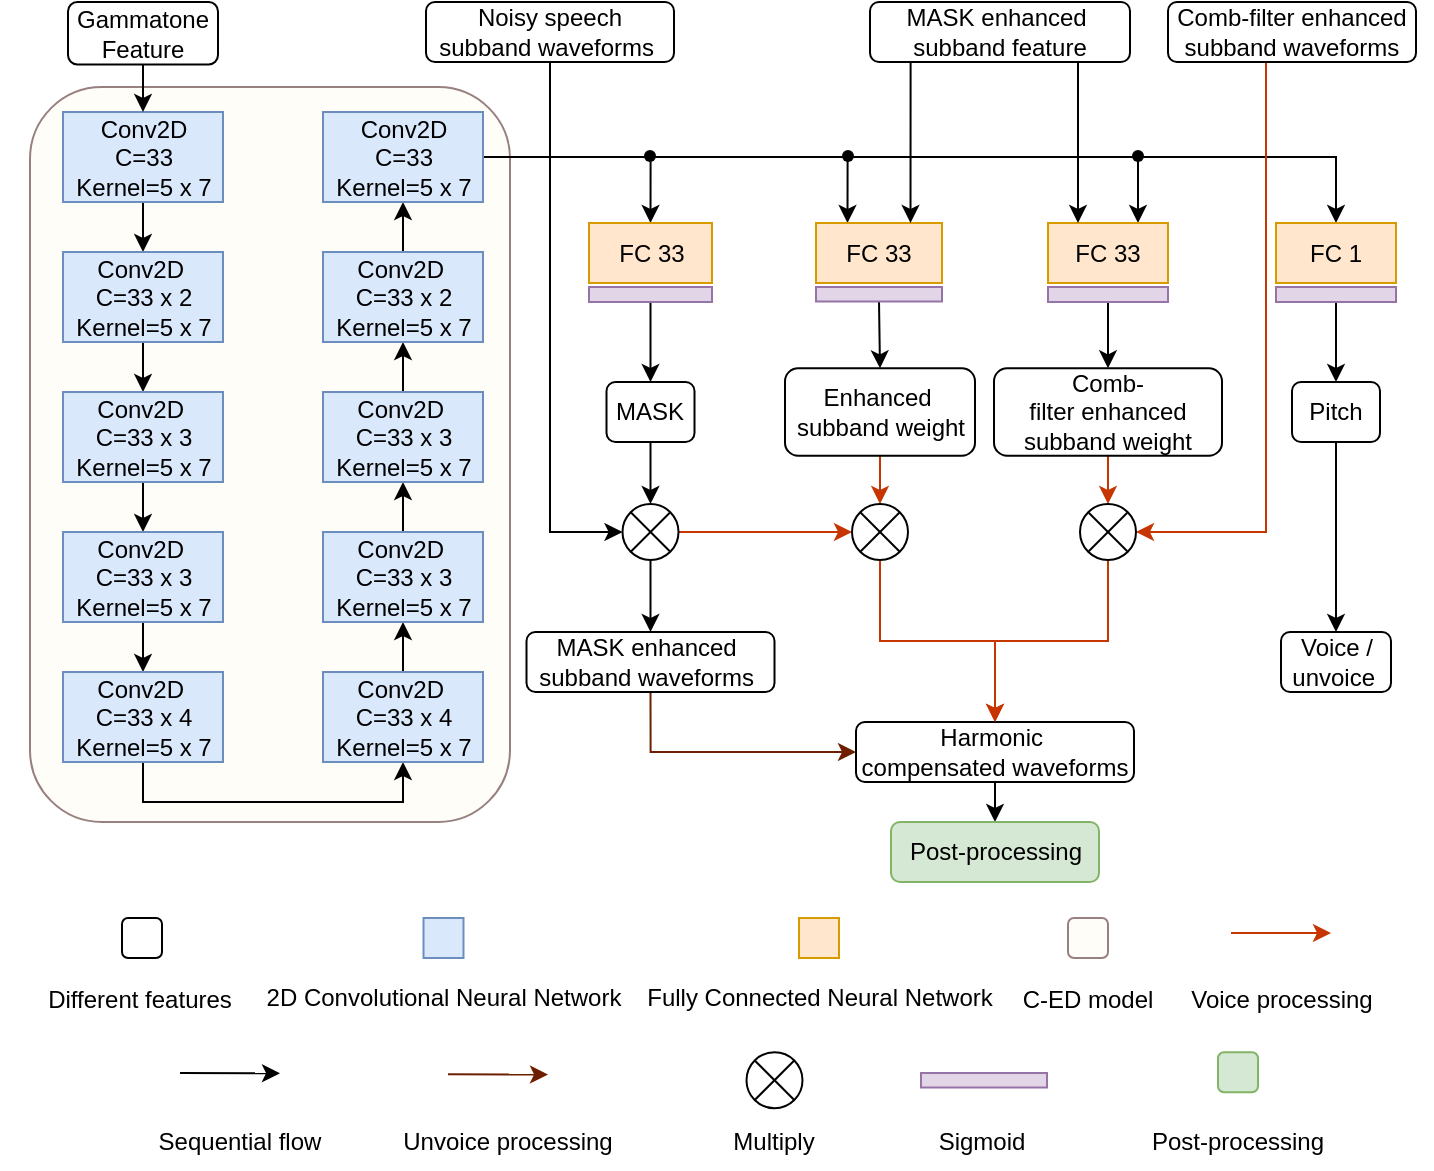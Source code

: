 <mxfile version="21.7.4" type="github">
  <diagram name="第 1 页" id="uRwzhOS3v3pzjC3fNTbA">
    <mxGraphModel dx="-668" dy="505" grid="1" gridSize="10" guides="1" tooltips="1" connect="1" arrows="1" fold="1" page="1" pageScale="1" pageWidth="827" pageHeight="1169" math="0" shadow="0">
      <root>
        <mxCell id="0" />
        <mxCell id="1" parent="0" />
        <mxCell id="So5f6YOxrk0JaW00hDpZ-1" value="" style="rounded=1;whiteSpace=wrap;html=1;fillColor=#FFFDF7;strokeColor=#998080;" parent="1" vertex="1">
          <mxGeometry x="1733" y="52.5" width="240" height="367.5" as="geometry" />
        </mxCell>
        <mxCell id="So5f6YOxrk0JaW00hDpZ-2" value="Voice / unvoice&amp;nbsp;" style="rounded=1;whiteSpace=wrap;html=1;strokeColor=default;gradientColor=none;" parent="1" vertex="1">
          <mxGeometry x="2358.5" y="325" width="55" height="30" as="geometry" />
        </mxCell>
        <mxCell id="So5f6YOxrk0JaW00hDpZ-3" style="edgeStyle=orthogonalEdgeStyle;rounded=0;orthogonalLoop=1;jettySize=auto;html=1;exitX=1;exitY=0.5;exitDx=0;exitDy=0;entryX=0;entryY=0.5;entryDx=0;entryDy=0;entryPerimeter=0;exitPerimeter=0;fillColor=#fa6800;strokeColor=#C73500;" parent="1" source="So5f6YOxrk0JaW00hDpZ-52" target="So5f6YOxrk0JaW00hDpZ-54" edge="1">
          <mxGeometry relative="1" as="geometry" />
        </mxCell>
        <mxCell id="So5f6YOxrk0JaW00hDpZ-4" style="edgeStyle=orthogonalEdgeStyle;rounded=0;orthogonalLoop=1;jettySize=auto;html=1;exitX=0.5;exitY=1;exitDx=0;exitDy=0;entryX=0;entryY=0.5;entryDx=0;entryDy=0;fillColor=#a0522d;strokeColor=#6D1F00;" parent="1" source="So5f6YOxrk0JaW00hDpZ-5" target="So5f6YOxrk0JaW00hDpZ-41" edge="1">
          <mxGeometry relative="1" as="geometry" />
        </mxCell>
        <mxCell id="So5f6YOxrk0JaW00hDpZ-5" value="MASK&amp;nbsp;enhanced&amp;nbsp;&lt;br&gt;subband&amp;nbsp;waveforms&amp;nbsp;" style="rounded=1;whiteSpace=wrap;html=1;strokeColor=default;" parent="1" vertex="1">
          <mxGeometry x="1981.25" y="325" width="124" height="30" as="geometry" />
        </mxCell>
        <mxCell id="So5f6YOxrk0JaW00hDpZ-6" style="edgeStyle=orthogonalEdgeStyle;rounded=0;orthogonalLoop=1;jettySize=auto;html=1;exitX=0.5;exitY=1;exitDx=0;exitDy=0;entryX=0.5;entryY=0;entryDx=0;entryDy=0;fillColor=#dae8fc;strokeColor=#000000;" parent="1" source="So5f6YOxrk0JaW00hDpZ-7" target="So5f6YOxrk0JaW00hDpZ-9" edge="1">
          <mxGeometry relative="1" as="geometry" />
        </mxCell>
        <mxCell id="So5f6YOxrk0JaW00hDpZ-7" value="Conv2D &lt;br&gt;C=33 Kernel=5 x 7" style="rounded=0;whiteSpace=wrap;html=1;fillColor=#dae8fc;strokeColor=#6c8ebf;" parent="1" vertex="1">
          <mxGeometry x="1749.5" y="65" width="80" height="45" as="geometry" />
        </mxCell>
        <mxCell id="So5f6YOxrk0JaW00hDpZ-8" style="edgeStyle=orthogonalEdgeStyle;rounded=0;orthogonalLoop=1;jettySize=auto;html=1;exitX=0.5;exitY=1;exitDx=0;exitDy=0;entryX=0.5;entryY=0;entryDx=0;entryDy=0;fillColor=#dae8fc;strokeColor=#000000;" parent="1" source="So5f6YOxrk0JaW00hDpZ-9" target="So5f6YOxrk0JaW00hDpZ-11" edge="1">
          <mxGeometry relative="1" as="geometry" />
        </mxCell>
        <mxCell id="So5f6YOxrk0JaW00hDpZ-9" value="Conv2D&amp;nbsp;&lt;br&gt;C=33 x 2 Kernel=5 x 7" style="rounded=0;whiteSpace=wrap;html=1;fillColor=#dae8fc;strokeColor=#6c8ebf;" parent="1" vertex="1">
          <mxGeometry x="1749.5" y="135" width="80" height="45" as="geometry" />
        </mxCell>
        <mxCell id="So5f6YOxrk0JaW00hDpZ-10" style="edgeStyle=orthogonalEdgeStyle;rounded=0;orthogonalLoop=1;jettySize=auto;html=1;exitX=0.5;exitY=1;exitDx=0;exitDy=0;entryX=0.5;entryY=0;entryDx=0;entryDy=0;fillColor=#dae8fc;strokeColor=#000000;" parent="1" source="So5f6YOxrk0JaW00hDpZ-11" target="So5f6YOxrk0JaW00hDpZ-13" edge="1">
          <mxGeometry relative="1" as="geometry" />
        </mxCell>
        <mxCell id="So5f6YOxrk0JaW00hDpZ-11" value="Conv2D&amp;nbsp;&lt;br&gt;C=33 x 3 Kernel=5 x 7" style="rounded=0;whiteSpace=wrap;html=1;fillColor=#dae8fc;strokeColor=#6c8ebf;" parent="1" vertex="1">
          <mxGeometry x="1749.5" y="205" width="80" height="45" as="geometry" />
        </mxCell>
        <mxCell id="So5f6YOxrk0JaW00hDpZ-12" style="edgeStyle=orthogonalEdgeStyle;rounded=0;orthogonalLoop=1;jettySize=auto;html=1;exitX=0.5;exitY=1;exitDx=0;exitDy=0;entryX=0.5;entryY=0;entryDx=0;entryDy=0;fillColor=#dae8fc;strokeColor=#000000;" parent="1" source="So5f6YOxrk0JaW00hDpZ-13" target="So5f6YOxrk0JaW00hDpZ-15" edge="1">
          <mxGeometry relative="1" as="geometry" />
        </mxCell>
        <mxCell id="So5f6YOxrk0JaW00hDpZ-13" value="Conv2D&amp;nbsp;&lt;br&gt;C=33 x 3 Kernel=5 x 7" style="rounded=0;whiteSpace=wrap;html=1;fillColor=#dae8fc;strokeColor=#6c8ebf;" parent="1" vertex="1">
          <mxGeometry x="1749.5" y="275" width="80" height="45" as="geometry" />
        </mxCell>
        <mxCell id="So5f6YOxrk0JaW00hDpZ-14" style="edgeStyle=orthogonalEdgeStyle;rounded=0;orthogonalLoop=1;jettySize=auto;html=1;exitX=0.5;exitY=1;exitDx=0;exitDy=0;entryX=0.5;entryY=1;entryDx=0;entryDy=0;" parent="1" source="So5f6YOxrk0JaW00hDpZ-15" target="So5f6YOxrk0JaW00hDpZ-17" edge="1">
          <mxGeometry relative="1" as="geometry" />
        </mxCell>
        <mxCell id="So5f6YOxrk0JaW00hDpZ-15" value="Conv2D&amp;nbsp;&lt;br&gt;C=33 x 4 Kernel=5 x 7" style="rounded=0;whiteSpace=wrap;html=1;fillColor=#dae8fc;strokeColor=#6c8ebf;" parent="1" vertex="1">
          <mxGeometry x="1749.5" y="345" width="80" height="45" as="geometry" />
        </mxCell>
        <mxCell id="So5f6YOxrk0JaW00hDpZ-16" style="edgeStyle=orthogonalEdgeStyle;rounded=0;orthogonalLoop=1;jettySize=auto;html=1;exitX=0.5;exitY=0;exitDx=0;exitDy=0;entryX=0.5;entryY=1;entryDx=0;entryDy=0;fillColor=#dae8fc;strokeColor=#000000;" parent="1" source="So5f6YOxrk0JaW00hDpZ-17" target="So5f6YOxrk0JaW00hDpZ-19" edge="1">
          <mxGeometry relative="1" as="geometry" />
        </mxCell>
        <mxCell id="So5f6YOxrk0JaW00hDpZ-17" value="Conv2D&amp;nbsp;&lt;br&gt;C=33 x 4 Kernel=5 x 7" style="rounded=0;whiteSpace=wrap;html=1;fillColor=#dae8fc;strokeColor=#6c8ebf;" parent="1" vertex="1">
          <mxGeometry x="1879.5" y="345" width="80" height="45" as="geometry" />
        </mxCell>
        <mxCell id="So5f6YOxrk0JaW00hDpZ-18" style="edgeStyle=orthogonalEdgeStyle;rounded=0;orthogonalLoop=1;jettySize=auto;html=1;exitX=0.5;exitY=0;exitDx=0;exitDy=0;entryX=0.5;entryY=1;entryDx=0;entryDy=0;fillColor=#dae8fc;strokeColor=#000000;" parent="1" source="So5f6YOxrk0JaW00hDpZ-19" target="So5f6YOxrk0JaW00hDpZ-21" edge="1">
          <mxGeometry relative="1" as="geometry" />
        </mxCell>
        <mxCell id="So5f6YOxrk0JaW00hDpZ-19" value="Conv2D&amp;nbsp;&lt;br&gt;C=33 x 3 Kernel=5 x 7" style="rounded=0;whiteSpace=wrap;html=1;fillColor=#dae8fc;strokeColor=#6c8ebf;" parent="1" vertex="1">
          <mxGeometry x="1879.5" y="275" width="80" height="45" as="geometry" />
        </mxCell>
        <mxCell id="So5f6YOxrk0JaW00hDpZ-20" style="edgeStyle=orthogonalEdgeStyle;rounded=0;orthogonalLoop=1;jettySize=auto;html=1;exitX=0.5;exitY=0;exitDx=0;exitDy=0;entryX=0.5;entryY=1;entryDx=0;entryDy=0;fillColor=#dae8fc;strokeColor=#000000;" parent="1" source="So5f6YOxrk0JaW00hDpZ-21" target="So5f6YOxrk0JaW00hDpZ-23" edge="1">
          <mxGeometry relative="1" as="geometry" />
        </mxCell>
        <mxCell id="So5f6YOxrk0JaW00hDpZ-21" value="Conv2D&amp;nbsp;&lt;br&gt;C=33 x 3 Kernel=5 x 7" style="rounded=0;whiteSpace=wrap;html=1;fillColor=#dae8fc;strokeColor=#6c8ebf;" parent="1" vertex="1">
          <mxGeometry x="1879.5" y="205" width="80" height="45" as="geometry" />
        </mxCell>
        <mxCell id="So5f6YOxrk0JaW00hDpZ-22" style="edgeStyle=orthogonalEdgeStyle;rounded=0;orthogonalLoop=1;jettySize=auto;html=1;exitX=0.5;exitY=0;exitDx=0;exitDy=0;entryX=0.5;entryY=1;entryDx=0;entryDy=0;fillColor=#dae8fc;strokeColor=#000000;" parent="1" source="So5f6YOxrk0JaW00hDpZ-23" target="So5f6YOxrk0JaW00hDpZ-28" edge="1">
          <mxGeometry relative="1" as="geometry" />
        </mxCell>
        <mxCell id="So5f6YOxrk0JaW00hDpZ-23" value="Conv2D&amp;nbsp;&lt;br&gt;C=33 x 2 Kernel=5 x 7" style="rounded=0;whiteSpace=wrap;html=1;fillColor=#dae8fc;strokeColor=#6c8ebf;" parent="1" vertex="1">
          <mxGeometry x="1879.5" y="135" width="80" height="45" as="geometry" />
        </mxCell>
        <mxCell id="So5f6YOxrk0JaW00hDpZ-24" style="edgeStyle=orthogonalEdgeStyle;rounded=0;orthogonalLoop=1;jettySize=auto;html=1;exitX=1;exitY=0.5;exitDx=0;exitDy=0;entryX=0.5;entryY=0;entryDx=0;entryDy=0;" parent="1" source="So5f6YOxrk0JaW00hDpZ-28" target="So5f6YOxrk0JaW00hDpZ-31" edge="1">
          <mxGeometry relative="1" as="geometry" />
        </mxCell>
        <mxCell id="So5f6YOxrk0JaW00hDpZ-25" style="edgeStyle=orthogonalEdgeStyle;rounded=0;orthogonalLoop=1;jettySize=auto;html=1;exitX=1;exitY=0.5;exitDx=0;exitDy=0;entryX=0.25;entryY=0;entryDx=0;entryDy=0;" parent="1" source="So5f6YOxrk0JaW00hDpZ-28" target="So5f6YOxrk0JaW00hDpZ-43" edge="1">
          <mxGeometry relative="1" as="geometry">
            <Array as="points">
              <mxPoint x="2142" y="88" />
            </Array>
          </mxGeometry>
        </mxCell>
        <mxCell id="So5f6YOxrk0JaW00hDpZ-26" style="edgeStyle=orthogonalEdgeStyle;rounded=0;orthogonalLoop=1;jettySize=auto;html=1;exitX=1;exitY=0.5;exitDx=0;exitDy=0;entryX=0.75;entryY=0;entryDx=0;entryDy=0;" parent="1" source="So5f6YOxrk0JaW00hDpZ-28" target="So5f6YOxrk0JaW00hDpZ-42" edge="1">
          <mxGeometry relative="1" as="geometry" />
        </mxCell>
        <mxCell id="So5f6YOxrk0JaW00hDpZ-27" style="edgeStyle=orthogonalEdgeStyle;rounded=0;orthogonalLoop=1;jettySize=auto;html=1;exitX=1;exitY=0.5;exitDx=0;exitDy=0;entryX=0.5;entryY=0;entryDx=0;entryDy=0;" parent="1" source="So5f6YOxrk0JaW00hDpZ-28" target="So5f6YOxrk0JaW00hDpZ-38" edge="1">
          <mxGeometry relative="1" as="geometry" />
        </mxCell>
        <mxCell id="So5f6YOxrk0JaW00hDpZ-28" value="Conv2D &lt;br&gt;C=33 Kernel=5 x 7" style="rounded=0;whiteSpace=wrap;html=1;fillColor=#dae8fc;strokeColor=#6c8ebf;" parent="1" vertex="1">
          <mxGeometry x="1879.5" y="65" width="80" height="45" as="geometry" />
        </mxCell>
        <mxCell id="So5f6YOxrk0JaW00hDpZ-29" style="edgeStyle=orthogonalEdgeStyle;rounded=0;orthogonalLoop=1;jettySize=auto;html=1;exitX=0.5;exitY=1;exitDx=0;exitDy=0;entryX=0.5;entryY=0;entryDx=0;entryDy=0;" parent="1" source="So5f6YOxrk0JaW00hDpZ-30" target="So5f6YOxrk0JaW00hDpZ-7" edge="1">
          <mxGeometry relative="1" as="geometry" />
        </mxCell>
        <mxCell id="So5f6YOxrk0JaW00hDpZ-30" value="Gammatone Feature" style="rounded=1;whiteSpace=wrap;html=1;" parent="1" vertex="1">
          <mxGeometry x="1752" y="10.0" width="75" height="31.25" as="geometry" />
        </mxCell>
        <mxCell id="So5f6YOxrk0JaW00hDpZ-31" value="FC 33" style="rounded=0;whiteSpace=wrap;html=1;fillColor=#ffe6cc;strokeColor=#d79b00;" parent="1" vertex="1">
          <mxGeometry x="2012.5" y="120.5" width="61.5" height="30" as="geometry" />
        </mxCell>
        <mxCell id="So5f6YOxrk0JaW00hDpZ-32" style="edgeStyle=orthogonalEdgeStyle;rounded=0;orthogonalLoop=1;jettySize=auto;html=1;exitX=0.5;exitY=1;exitDx=0;exitDy=0;entryX=0.5;entryY=0;entryDx=0;entryDy=0;entryPerimeter=0;" parent="1" source="So5f6YOxrk0JaW00hDpZ-33" target="So5f6YOxrk0JaW00hDpZ-52" edge="1">
          <mxGeometry relative="1" as="geometry" />
        </mxCell>
        <mxCell id="So5f6YOxrk0JaW00hDpZ-33" value="MASK" style="rounded=1;whiteSpace=wrap;html=1;" parent="1" vertex="1">
          <mxGeometry x="2021.25" y="200" width="44" height="30" as="geometry" />
        </mxCell>
        <mxCell id="So5f6YOxrk0JaW00hDpZ-34" style="edgeStyle=orthogonalEdgeStyle;rounded=0;orthogonalLoop=1;jettySize=auto;html=1;exitX=0.5;exitY=1;exitDx=0;exitDy=0;entryX=0.5;entryY=0;entryDx=0;entryDy=0;entryPerimeter=0;fillColor=#fa6800;strokeColor=#C73500;" parent="1" source="So5f6YOxrk0JaW00hDpZ-35" target="So5f6YOxrk0JaW00hDpZ-54" edge="1">
          <mxGeometry relative="1" as="geometry">
            <Array as="points">
              <mxPoint x="2158" y="250" />
              <mxPoint x="2158" y="250" />
            </Array>
          </mxGeometry>
        </mxCell>
        <mxCell id="So5f6YOxrk0JaW00hDpZ-35" value="Enhanced&amp;nbsp;&lt;br style=&quot;border-color: var(--border-color);&quot;&gt;subband weight" style="rounded=1;whiteSpace=wrap;html=1;" parent="1" vertex="1">
          <mxGeometry x="2110.5" y="193.13" width="95" height="43.75" as="geometry" />
        </mxCell>
        <mxCell id="So5f6YOxrk0JaW00hDpZ-36" style="edgeStyle=orthogonalEdgeStyle;rounded=0;orthogonalLoop=1;jettySize=auto;html=1;exitX=0.5;exitY=1;exitDx=0;exitDy=0;entryX=0.5;entryY=0;entryDx=0;entryDy=0;entryPerimeter=0;fillColor=#fa6800;strokeColor=#C73500;" parent="1" source="So5f6YOxrk0JaW00hDpZ-37" target="So5f6YOxrk0JaW00hDpZ-56" edge="1">
          <mxGeometry relative="1" as="geometry" />
        </mxCell>
        <mxCell id="So5f6YOxrk0JaW00hDpZ-37" value="Comb-filter&amp;nbsp;enhanced&lt;br style=&quot;border-color: var(--border-color);&quot;&gt;subband weight" style="rounded=1;whiteSpace=wrap;html=1;" parent="1" vertex="1">
          <mxGeometry x="2215" y="193.13" width="114" height="43.75" as="geometry" />
        </mxCell>
        <mxCell id="So5f6YOxrk0JaW00hDpZ-38" value="FC 1" style="rounded=0;whiteSpace=wrap;html=1;fillColor=#ffe6cc;strokeColor=#d79b00;" parent="1" vertex="1">
          <mxGeometry x="2356" y="120.5" width="60" height="30" as="geometry" />
        </mxCell>
        <mxCell id="So5f6YOxrk0JaW00hDpZ-39" style="edgeStyle=orthogonalEdgeStyle;rounded=0;orthogonalLoop=1;jettySize=auto;html=1;exitX=0.5;exitY=1;exitDx=0;exitDy=0;entryX=0.5;entryY=0;entryDx=0;entryDy=0;" parent="1" source="So5f6YOxrk0JaW00hDpZ-40" target="So5f6YOxrk0JaW00hDpZ-2" edge="1">
          <mxGeometry relative="1" as="geometry" />
        </mxCell>
        <mxCell id="So5f6YOxrk0JaW00hDpZ-40" value="Pitch" style="rounded=1;whiteSpace=wrap;html=1;" parent="1" vertex="1">
          <mxGeometry x="2364" y="200" width="44" height="30" as="geometry" />
        </mxCell>
        <mxCell id="zfUCld9dnQJhKxiVzWwo-2" style="edgeStyle=orthogonalEdgeStyle;rounded=0;orthogonalLoop=1;jettySize=auto;html=1;exitX=0.5;exitY=1;exitDx=0;exitDy=0;entryX=0.5;entryY=0;entryDx=0;entryDy=0;" parent="1" source="So5f6YOxrk0JaW00hDpZ-41" target="zfUCld9dnQJhKxiVzWwo-1" edge="1">
          <mxGeometry relative="1" as="geometry" />
        </mxCell>
        <mxCell id="So5f6YOxrk0JaW00hDpZ-41" value="Harmonic&amp;nbsp;&lt;br&gt;compensated waveforms" style="rounded=1;whiteSpace=wrap;html=1;strokeColor=default;" parent="1" vertex="1">
          <mxGeometry x="2146" y="370" width="139" height="30" as="geometry" />
        </mxCell>
        <mxCell id="So5f6YOxrk0JaW00hDpZ-42" value="FC 33" style="rounded=0;whiteSpace=wrap;html=1;fillColor=#ffe6cc;strokeColor=#d79b00;" parent="1" vertex="1">
          <mxGeometry x="2242" y="120.5" width="60" height="30" as="geometry" />
        </mxCell>
        <mxCell id="So5f6YOxrk0JaW00hDpZ-43" value="FC 33" style="rounded=0;whiteSpace=wrap;html=1;fillColor=#ffe6cc;strokeColor=#d79b00;" parent="1" vertex="1">
          <mxGeometry x="2126" y="120.5" width="63" height="30" as="geometry" />
        </mxCell>
        <mxCell id="So5f6YOxrk0JaW00hDpZ-44" style="edgeStyle=orthogonalEdgeStyle;rounded=0;orthogonalLoop=1;jettySize=auto;html=1;exitX=0.25;exitY=1;exitDx=0;exitDy=0;entryX=0.75;entryY=0;entryDx=0;entryDy=0;" parent="1" source="So5f6YOxrk0JaW00hDpZ-46" target="So5f6YOxrk0JaW00hDpZ-43" edge="1">
          <mxGeometry relative="1" as="geometry">
            <Array as="points">
              <mxPoint x="2174" y="40" />
            </Array>
          </mxGeometry>
        </mxCell>
        <mxCell id="So5f6YOxrk0JaW00hDpZ-45" style="edgeStyle=orthogonalEdgeStyle;rounded=0;orthogonalLoop=1;jettySize=auto;html=1;exitX=0.75;exitY=1;exitDx=0;exitDy=0;entryX=0.25;entryY=0;entryDx=0;entryDy=0;" parent="1" source="So5f6YOxrk0JaW00hDpZ-46" target="So5f6YOxrk0JaW00hDpZ-42" edge="1">
          <mxGeometry relative="1" as="geometry">
            <mxPoint x="2256" y="140" as="targetPoint" />
            <Array as="points">
              <mxPoint x="2257" y="40" />
            </Array>
          </mxGeometry>
        </mxCell>
        <mxCell id="So5f6YOxrk0JaW00hDpZ-46" value="MASK&amp;nbsp;enhanced&amp;nbsp;&lt;br style=&quot;border-color: var(--border-color);&quot;&gt;subband&amp;nbsp;feature" style="rounded=1;whiteSpace=wrap;html=1;" parent="1" vertex="1">
          <mxGeometry x="2153" y="10.0" width="130" height="30" as="geometry" />
        </mxCell>
        <mxCell id="So5f6YOxrk0JaW00hDpZ-47" style="edgeStyle=orthogonalEdgeStyle;rounded=0;orthogonalLoop=1;jettySize=auto;html=1;exitX=0.5;exitY=1;exitDx=0;exitDy=0;entryX=0;entryY=0.5;entryDx=0;entryDy=0;entryPerimeter=0;" parent="1" source="So5f6YOxrk0JaW00hDpZ-48" target="So5f6YOxrk0JaW00hDpZ-52" edge="1">
          <mxGeometry relative="1" as="geometry" />
        </mxCell>
        <mxCell id="So5f6YOxrk0JaW00hDpZ-48" value="Noisy speech subband&amp;nbsp;waveforms&amp;nbsp;" style="rounded=1;whiteSpace=wrap;html=1;strokeColor=default;" parent="1" vertex="1">
          <mxGeometry x="1931" y="10.0" width="124" height="30" as="geometry" />
        </mxCell>
        <mxCell id="So5f6YOxrk0JaW00hDpZ-49" style="edgeStyle=orthogonalEdgeStyle;rounded=0;orthogonalLoop=1;jettySize=auto;html=1;exitX=0.5;exitY=1;exitDx=0;exitDy=0;entryX=1;entryY=0.5;entryDx=0;entryDy=0;entryPerimeter=0;fillColor=#fa6800;strokeColor=#C73500;" parent="1" source="So5f6YOxrk0JaW00hDpZ-50" target="So5f6YOxrk0JaW00hDpZ-56" edge="1">
          <mxGeometry relative="1" as="geometry">
            <mxPoint x="2301" y="275" as="targetPoint" />
            <Array as="points">
              <mxPoint x="2351" y="40" />
              <mxPoint x="2351" y="275" />
            </Array>
          </mxGeometry>
        </mxCell>
        <mxCell id="So5f6YOxrk0JaW00hDpZ-50" value="Comb-filter enhanced&lt;br&gt;&amp;nbsp;subband&amp;nbsp;waveforms&amp;nbsp;" style="rounded=1;whiteSpace=wrap;html=1;strokeColor=default;" parent="1" vertex="1">
          <mxGeometry x="2302" y="10.0" width="124" height="30" as="geometry" />
        </mxCell>
        <mxCell id="So5f6YOxrk0JaW00hDpZ-51" style="edgeStyle=orthogonalEdgeStyle;rounded=0;orthogonalLoop=1;jettySize=auto;html=1;exitX=0.5;exitY=1;exitDx=0;exitDy=0;exitPerimeter=0;entryX=0.5;entryY=0;entryDx=0;entryDy=0;" parent="1" source="So5f6YOxrk0JaW00hDpZ-52" target="So5f6YOxrk0JaW00hDpZ-5" edge="1">
          <mxGeometry relative="1" as="geometry" />
        </mxCell>
        <mxCell id="So5f6YOxrk0JaW00hDpZ-52" value="" style="verticalLabelPosition=bottom;verticalAlign=top;html=1;shape=mxgraph.flowchart.or;" parent="1" vertex="1">
          <mxGeometry x="2029.25" y="261" width="28" height="28" as="geometry" />
        </mxCell>
        <mxCell id="So5f6YOxrk0JaW00hDpZ-53" style="edgeStyle=orthogonalEdgeStyle;rounded=0;orthogonalLoop=1;jettySize=auto;html=1;exitX=0.5;exitY=1;exitDx=0;exitDy=0;exitPerimeter=0;entryX=0.5;entryY=0;entryDx=0;entryDy=0;fillColor=#fa6800;strokeColor=#C73500;" parent="1" source="So5f6YOxrk0JaW00hDpZ-54" target="So5f6YOxrk0JaW00hDpZ-41" edge="1">
          <mxGeometry relative="1" as="geometry" />
        </mxCell>
        <mxCell id="So5f6YOxrk0JaW00hDpZ-54" value="" style="verticalLabelPosition=bottom;verticalAlign=top;html=1;shape=mxgraph.flowchart.or;" parent="1" vertex="1">
          <mxGeometry x="2144" y="261" width="28" height="28" as="geometry" />
        </mxCell>
        <mxCell id="So5f6YOxrk0JaW00hDpZ-55" style="edgeStyle=orthogonalEdgeStyle;rounded=0;orthogonalLoop=1;jettySize=auto;html=1;exitX=0.5;exitY=1;exitDx=0;exitDy=0;exitPerimeter=0;entryX=0.5;entryY=0;entryDx=0;entryDy=0;fillColor=#fa6800;strokeColor=#C73500;" parent="1" source="So5f6YOxrk0JaW00hDpZ-56" target="So5f6YOxrk0JaW00hDpZ-41" edge="1">
          <mxGeometry relative="1" as="geometry" />
        </mxCell>
        <mxCell id="So5f6YOxrk0JaW00hDpZ-56" value="" style="verticalLabelPosition=bottom;verticalAlign=top;html=1;shape=mxgraph.flowchart.or;" parent="1" vertex="1">
          <mxGeometry x="2258" y="261" width="28" height="28" as="geometry" />
        </mxCell>
        <mxCell id="So5f6YOxrk0JaW00hDpZ-80" style="edgeStyle=orthogonalEdgeStyle;rounded=0;orthogonalLoop=1;jettySize=auto;html=1;exitX=0.5;exitY=1;exitDx=0;exitDy=0;entryX=0.5;entryY=0;entryDx=0;entryDy=0;" parent="1" source="So5f6YOxrk0JaW00hDpZ-81" target="So5f6YOxrk0JaW00hDpZ-33" edge="1">
          <mxGeometry relative="1" as="geometry" />
        </mxCell>
        <mxCell id="So5f6YOxrk0JaW00hDpZ-81" value="" style="rounded=0;whiteSpace=wrap;html=1;fillColor=#e1d5e7;strokeColor=#9673a6;" parent="1" vertex="1">
          <mxGeometry x="2012.5" y="152.5" width="61.5" height="7.5" as="geometry" />
        </mxCell>
        <mxCell id="So5f6YOxrk0JaW00hDpZ-82" style="edgeStyle=orthogonalEdgeStyle;rounded=0;orthogonalLoop=1;jettySize=auto;html=1;exitX=0.5;exitY=1;exitDx=0;exitDy=0;entryX=0.5;entryY=0;entryDx=0;entryDy=0;" parent="1" source="So5f6YOxrk0JaW00hDpZ-83" target="So5f6YOxrk0JaW00hDpZ-35" edge="1">
          <mxGeometry relative="1" as="geometry" />
        </mxCell>
        <mxCell id="So5f6YOxrk0JaW00hDpZ-83" value="" style="rounded=0;whiteSpace=wrap;html=1;fillColor=#e1d5e7;strokeColor=#9673a6;" parent="1" vertex="1">
          <mxGeometry x="2126" y="152.5" width="63" height="7.25" as="geometry" />
        </mxCell>
        <mxCell id="So5f6YOxrk0JaW00hDpZ-84" style="edgeStyle=orthogonalEdgeStyle;rounded=0;orthogonalLoop=1;jettySize=auto;html=1;exitX=0.5;exitY=1;exitDx=0;exitDy=0;entryX=0.5;entryY=0;entryDx=0;entryDy=0;" parent="1" source="So5f6YOxrk0JaW00hDpZ-85" target="So5f6YOxrk0JaW00hDpZ-37" edge="1">
          <mxGeometry relative="1" as="geometry" />
        </mxCell>
        <mxCell id="So5f6YOxrk0JaW00hDpZ-85" value="" style="rounded=0;whiteSpace=wrap;html=1;fillColor=#e1d5e7;strokeColor=#9673a6;" parent="1" vertex="1">
          <mxGeometry x="2242" y="152.5" width="60" height="7.5" as="geometry" />
        </mxCell>
        <mxCell id="So5f6YOxrk0JaW00hDpZ-86" style="edgeStyle=orthogonalEdgeStyle;rounded=0;orthogonalLoop=1;jettySize=auto;html=1;exitX=0.5;exitY=1;exitDx=0;exitDy=0;entryX=0.5;entryY=0;entryDx=0;entryDy=0;" parent="1" source="So5f6YOxrk0JaW00hDpZ-87" target="So5f6YOxrk0JaW00hDpZ-40" edge="1">
          <mxGeometry relative="1" as="geometry" />
        </mxCell>
        <mxCell id="So5f6YOxrk0JaW00hDpZ-87" value="&amp;nbsp;" style="rounded=0;whiteSpace=wrap;html=1;fillColor=#e1d5e7;strokeColor=#9673a6;" parent="1" vertex="1">
          <mxGeometry x="2356" y="152.5" width="60" height="7.5" as="geometry" />
        </mxCell>
        <mxCell id="So5f6YOxrk0JaW00hDpZ-95" value="" style="shape=waypoint;sketch=0;fillStyle=solid;size=6;pointerEvents=1;points=[];fillColor=none;resizable=0;rotatable=0;perimeter=centerPerimeter;snapToPoint=1;" parent="1" vertex="1">
          <mxGeometry x="2033" y="77" width="20" height="20" as="geometry" />
        </mxCell>
        <mxCell id="So5f6YOxrk0JaW00hDpZ-96" value="" style="shape=waypoint;sketch=0;fillStyle=solid;size=6;pointerEvents=1;points=[];fillColor=none;resizable=0;rotatable=0;perimeter=centerPerimeter;snapToPoint=1;" parent="1" vertex="1">
          <mxGeometry x="2132" y="77" width="20" height="20" as="geometry" />
        </mxCell>
        <mxCell id="So5f6YOxrk0JaW00hDpZ-97" value="" style="shape=waypoint;sketch=0;fillStyle=solid;size=6;pointerEvents=1;points=[];fillColor=none;resizable=0;rotatable=0;perimeter=centerPerimeter;snapToPoint=1;" parent="1" vertex="1">
          <mxGeometry x="2277" y="77" width="20" height="20" as="geometry" />
        </mxCell>
        <mxCell id="zfUCld9dnQJhKxiVzWwo-1" value="Post-processing" style="rounded=1;whiteSpace=wrap;html=1;strokeColor=#82b366;fillColor=#d5e8d4;" parent="1" vertex="1">
          <mxGeometry x="2163.5" y="420" width="104" height="30" as="geometry" />
        </mxCell>
        <mxCell id="So5f6YOxrk0JaW00hDpZ-57" value="" style="group" parent="1" vertex="1" connectable="0">
          <mxGeometry x="1884.75" y="468" width="110" height="55" as="geometry" />
        </mxCell>
        <mxCell id="So5f6YOxrk0JaW00hDpZ-58" value="" style="rounded=0;whiteSpace=wrap;html=1;fillColor=#dae8fc;strokeColor=#6c8ebf;" parent="So5f6YOxrk0JaW00hDpZ-57" vertex="1">
          <mxGeometry x="45" width="20" height="20" as="geometry" />
        </mxCell>
        <mxCell id="So5f6YOxrk0JaW00hDpZ-59" value="2D&amp;nbsp;Convolutional&amp;nbsp;Neural&amp;nbsp;Network" style="rounded=0;whiteSpace=wrap;html=1;strokeColor=none;fillColor=none;" parent="So5f6YOxrk0JaW00hDpZ-57" vertex="1">
          <mxGeometry y="25" width="110" height="30" as="geometry" />
        </mxCell>
        <mxCell id="So5f6YOxrk0JaW00hDpZ-60" value="" style="group;fillColor=none;" parent="1" vertex="1" connectable="0">
          <mxGeometry x="2072.5" y="468" width="110" height="55" as="geometry" />
        </mxCell>
        <mxCell id="So5f6YOxrk0JaW00hDpZ-61" value="" style="rounded=0;whiteSpace=wrap;html=1;fillColor=#ffe6cc;strokeColor=#d79b00;" parent="So5f6YOxrk0JaW00hDpZ-60" vertex="1">
          <mxGeometry x="45" width="20" height="20" as="geometry" />
        </mxCell>
        <mxCell id="So5f6YOxrk0JaW00hDpZ-62" value="Fully&amp;nbsp;Connected&amp;nbsp;Neural&amp;nbsp;Network" style="rounded=0;whiteSpace=wrap;html=1;strokeColor=none;fillColor=none;" parent="So5f6YOxrk0JaW00hDpZ-60" vertex="1">
          <mxGeometry y="25" width="110" height="30" as="geometry" />
        </mxCell>
        <mxCell id="So5f6YOxrk0JaW00hDpZ-63" value="" style="group" parent="1" vertex="1" connectable="0">
          <mxGeometry x="2187" y="468" width="150" height="53.75" as="geometry" />
        </mxCell>
        <mxCell id="So5f6YOxrk0JaW00hDpZ-64" value="C-ED&amp;nbsp;model" style="rounded=0;whiteSpace=wrap;html=1;strokeColor=none;fillColor=none;" parent="So5f6YOxrk0JaW00hDpZ-63" vertex="1">
          <mxGeometry y="27.5" width="150" height="26.25" as="geometry" />
        </mxCell>
        <mxCell id="So5f6YOxrk0JaW00hDpZ-65" value="" style="rounded=1;whiteSpace=wrap;html=1;fillColor=#fffdf7;strokeColor=#998080;fontColor=#ffffff;" parent="So5f6YOxrk0JaW00hDpZ-63" vertex="1">
          <mxGeometry x="65" width="20" height="20" as="geometry" />
        </mxCell>
        <mxCell id="So5f6YOxrk0JaW00hDpZ-70" value="" style="endArrow=classic;html=1;rounded=0;fillColor=#fa6800;strokeColor=#C73500;" parent="1" edge="1">
          <mxGeometry width="50" height="50" relative="1" as="geometry">
            <mxPoint x="2333.5" y="475.5" as="sourcePoint" />
            <mxPoint x="2383.5" y="475.5" as="targetPoint" />
          </mxGeometry>
        </mxCell>
        <mxCell id="So5f6YOxrk0JaW00hDpZ-71" value="Voice&amp;nbsp;processing" style="rounded=0;whiteSpace=wrap;html=1;strokeColor=none;fillColor=none;" parent="1" vertex="1">
          <mxGeometry x="2284" y="495.5" width="150" height="26.25" as="geometry" />
        </mxCell>
        <mxCell id="So5f6YOxrk0JaW00hDpZ-75" value="" style="group" parent="1" vertex="1" connectable="0">
          <mxGeometry x="1897" y="546.13" width="150" height="47.37" as="geometry" />
        </mxCell>
        <mxCell id="So5f6YOxrk0JaW00hDpZ-76" value="Unvoice&amp;nbsp;processing" style="rounded=0;whiteSpace=wrap;html=1;strokeColor=none;fillColor=none;" parent="So5f6YOxrk0JaW00hDpZ-75" vertex="1">
          <mxGeometry y="20.49" width="150" height="26.25" as="geometry" />
        </mxCell>
        <mxCell id="So5f6YOxrk0JaW00hDpZ-77" value="" style="endArrow=classic;html=1;rounded=0;fillColor=#a0522d;strokeColor=#6D1F00;" parent="So5f6YOxrk0JaW00hDpZ-75" edge="1">
          <mxGeometry width="50" height="50" relative="1" as="geometry">
            <mxPoint x="45" as="sourcePoint" />
            <mxPoint x="95" y="0.12" as="targetPoint" />
          </mxGeometry>
        </mxCell>
        <mxCell id="So5f6YOxrk0JaW00hDpZ-78" value="" style="verticalLabelPosition=bottom;verticalAlign=top;html=1;shape=mxgraph.flowchart.or;" parent="1" vertex="1">
          <mxGeometry x="2091.25" y="535.12" width="28" height="28" as="geometry" />
        </mxCell>
        <mxCell id="So5f6YOxrk0JaW00hDpZ-79" value="Multiply" style="rounded=0;whiteSpace=wrap;html=1;strokeColor=none;fillColor=none;" parent="1" vertex="1">
          <mxGeometry x="2030.25" y="566.62" width="150" height="26.25" as="geometry" />
        </mxCell>
        <mxCell id="So5f6YOxrk0JaW00hDpZ-88" value="" style="rounded=0;whiteSpace=wrap;html=1;fillColor=#e1d5e7;strokeColor=#9673a6;" parent="1" vertex="1">
          <mxGeometry x="2178.5" y="545.5" width="63" height="7.25" as="geometry" />
        </mxCell>
        <mxCell id="So5f6YOxrk0JaW00hDpZ-89" value="Sigmoid" style="rounded=0;whiteSpace=wrap;html=1;strokeColor=none;fillColor=none;" parent="1" vertex="1">
          <mxGeometry x="2134" y="566.62" width="150" height="26.25" as="geometry" />
        </mxCell>
        <mxCell id="So5f6YOxrk0JaW00hDpZ-68" value="" style="rounded=1;whiteSpace=wrap;html=1;fillColor=#FFFFFF;strokeColor=#000000;" parent="1" vertex="1">
          <mxGeometry x="1779" y="468" width="20" height="20" as="geometry" />
        </mxCell>
        <mxCell id="So5f6YOxrk0JaW00hDpZ-93" value="Sequential flow" style="rounded=0;whiteSpace=wrap;html=1;strokeColor=none;fillColor=none;" parent="1" vertex="1">
          <mxGeometry x="1763" y="566.62" width="150" height="26.25" as="geometry" />
        </mxCell>
        <mxCell id="So5f6YOxrk0JaW00hDpZ-94" value="" style="endArrow=classic;html=1;rounded=0;fillColor=#a0522d;strokeColor=#000000;" parent="1" edge="1">
          <mxGeometry width="50" height="50" relative="1" as="geometry">
            <mxPoint x="1808" y="545.5" as="sourcePoint" />
            <mxPoint x="1858" y="545.62" as="targetPoint" />
          </mxGeometry>
        </mxCell>
        <mxCell id="So5f6YOxrk0JaW00hDpZ-67" value="Different&amp;nbsp;features" style="rounded=0;whiteSpace=wrap;html=1;strokeColor=none;fillColor=none;" parent="1" vertex="1">
          <mxGeometry x="1718" y="495.5" width="140" height="26.25" as="geometry" />
        </mxCell>
        <mxCell id="zfUCld9dnQJhKxiVzWwo-4" value="" style="rounded=1;whiteSpace=wrap;html=1;fillColor=#d5e8d4;strokeColor=#82b366;" parent="1" vertex="1">
          <mxGeometry x="2327" y="535.12" width="20" height="20" as="geometry" />
        </mxCell>
        <mxCell id="zfUCld9dnQJhKxiVzWwo-5" value="Post-processing" style="rounded=0;whiteSpace=wrap;html=1;strokeColor=none;fillColor=none;" parent="1" vertex="1">
          <mxGeometry x="2267" y="566.62" width="140" height="26.25" as="geometry" />
        </mxCell>
      </root>
    </mxGraphModel>
  </diagram>
</mxfile>
